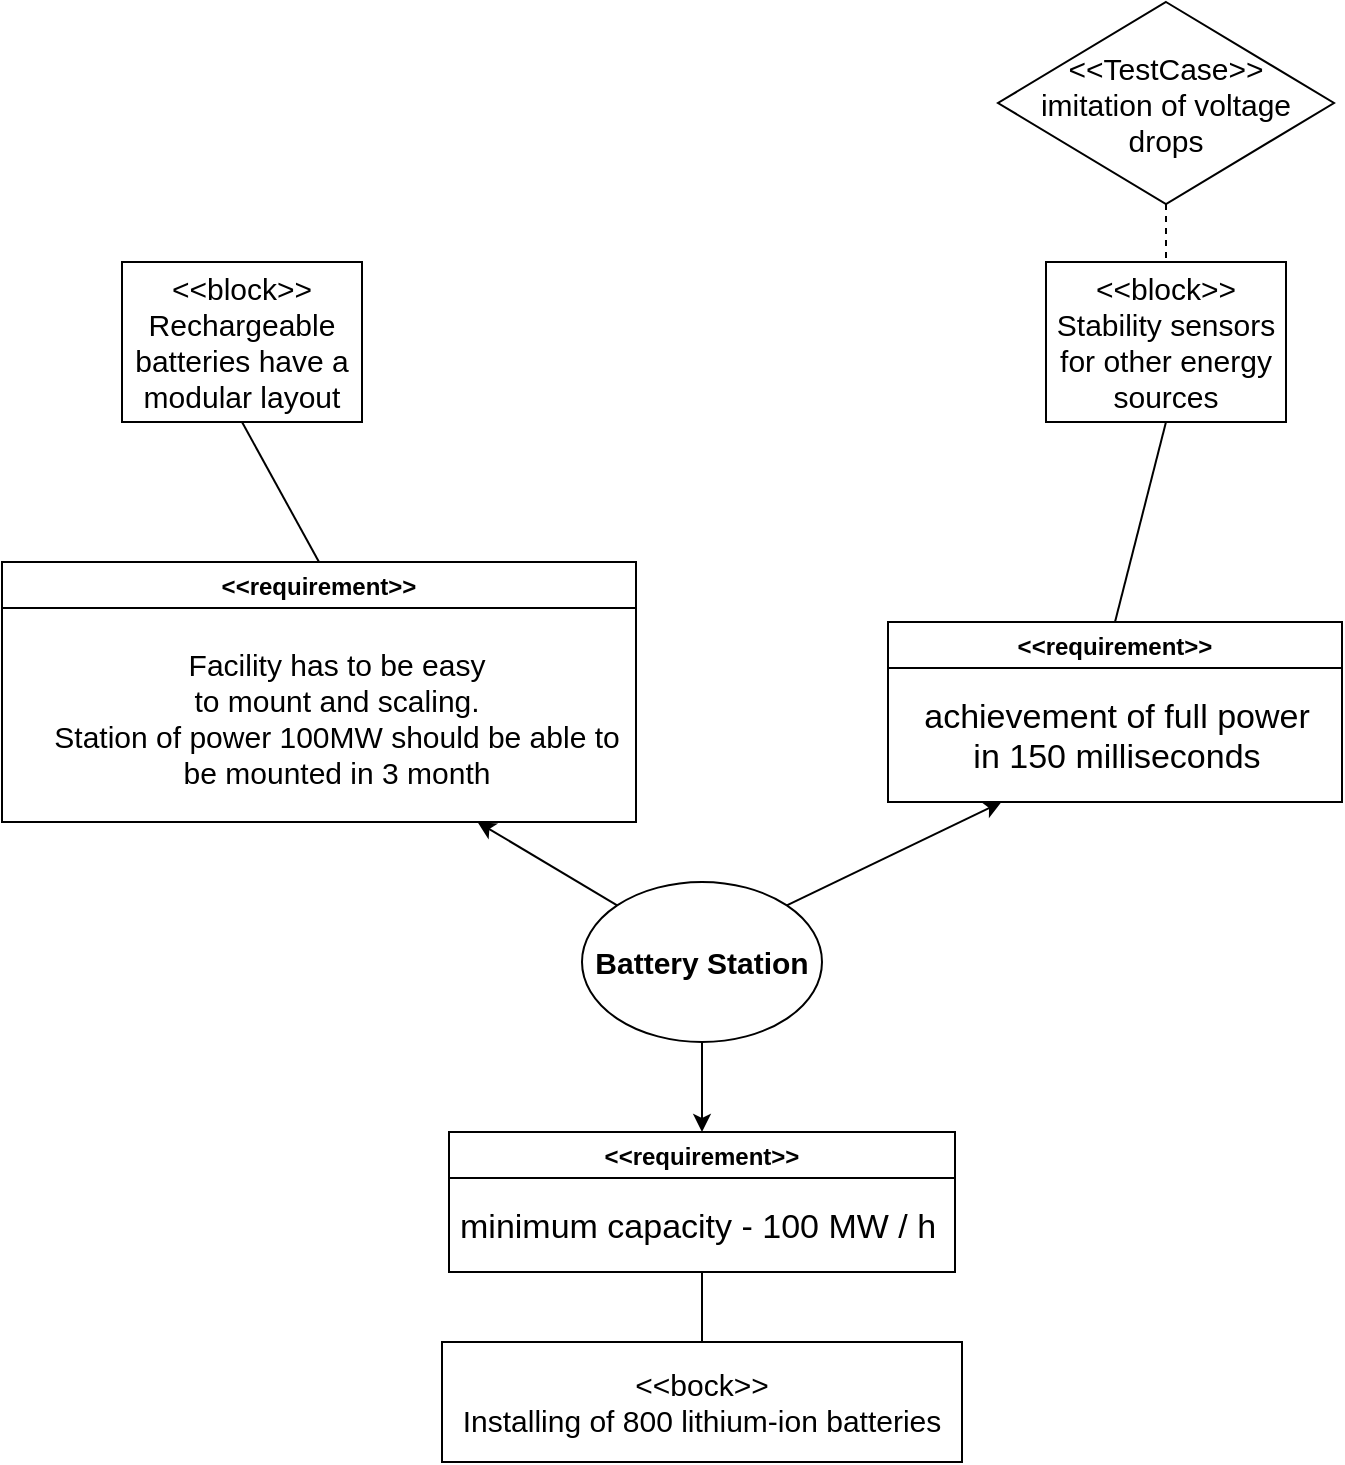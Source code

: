 <mxfile version="12.0.2" type="github" pages="1"><diagram id="AqS32I8DbwTilqCPslTe" name="Page-1"><mxGraphModel dx="1038" dy="1717" grid="1" gridSize="10" guides="1" tooltips="1" connect="1" arrows="1" fold="1" page="1" pageScale="1" pageWidth="827" pageHeight="1169" math="0" shadow="0"><root><mxCell id="0"/><mxCell id="1" parent="0"/><mxCell id="vn8-ImhU2u5Z3uZIcfwN-1" value="Battery Station" style="ellipse;whiteSpace=wrap;html=1;fontStyle=1;fontSize=15;" vertex="1" parent="1"><mxGeometry x="360" y="240" width="120" height="80" as="geometry"/></mxCell><mxCell id="vn8-ImhU2u5Z3uZIcfwN-3" value="&lt;&lt;requirement&gt;&gt;" style="swimlane;align=center;" vertex="1" parent="1"><mxGeometry x="513" y="110" width="227" height="90" as="geometry"/></mxCell><mxCell id="vn8-ImhU2u5Z3uZIcfwN-15" value="achievement of full power&lt;br style=&quot;font-size: 17px;&quot;&gt;in 150 milliseconds" style="text;html=1;resizable=0;points=[];autosize=1;align=center;verticalAlign=top;spacingTop=-4;fontSize=17;" vertex="1" parent="vn8-ImhU2u5Z3uZIcfwN-3"><mxGeometry x="28.5" y="35" width="170" height="40" as="geometry"/></mxCell><mxCell id="vn8-ImhU2u5Z3uZIcfwN-5" value="&lt;&lt;requirement&gt;&gt;" style="swimlane;" vertex="1" parent="1"><mxGeometry x="70" y="80" width="317" height="130" as="geometry"/></mxCell><mxCell id="vn8-ImhU2u5Z3uZIcfwN-16" value="Facility has to be easy&lt;br&gt;to mount and scaling.&lt;br&gt;Station of power 100MW should be able to&lt;br&gt;be mounted in 3 month" style="text;html=1;resizable=0;points=[];autosize=1;align=center;verticalAlign=top;spacingTop=-4;fontSize=15;" vertex="1" parent="vn8-ImhU2u5Z3uZIcfwN-5"><mxGeometry x="17" y="40" width="300" height="70" as="geometry"/></mxCell><mxCell id="vn8-ImhU2u5Z3uZIcfwN-6" value="&lt;&lt;requirement&gt;&gt;" style="swimlane;" vertex="1" parent="1"><mxGeometry x="293.5" y="365" width="253" height="70" as="geometry"/></mxCell><mxCell id="vn8-ImhU2u5Z3uZIcfwN-14" value="minimum capacity - 100 MW / h" style="text;html=1;resizable=0;points=[];autosize=1;align=left;verticalAlign=top;spacingTop=-4;fontSize=17;" vertex="1" parent="vn8-ImhU2u5Z3uZIcfwN-6"><mxGeometry x="3" y="35" width="250" height="20" as="geometry"/></mxCell><mxCell id="vn8-ImhU2u5Z3uZIcfwN-8" value="" style="endArrow=classic;html=1;exitX=1;exitY=0;exitDx=0;exitDy=0;entryX=0.25;entryY=1;entryDx=0;entryDy=0;" edge="1" parent="1" source="vn8-ImhU2u5Z3uZIcfwN-1" target="vn8-ImhU2u5Z3uZIcfwN-3"><mxGeometry width="50" height="50" relative="1" as="geometry"><mxPoint x="110" y="530" as="sourcePoint"/><mxPoint x="160" y="480" as="targetPoint"/></mxGeometry></mxCell><mxCell id="vn8-ImhU2u5Z3uZIcfwN-9" value="" style="endArrow=classic;html=1;exitX=0;exitY=0;exitDx=0;exitDy=0;entryX=0.75;entryY=1;entryDx=0;entryDy=0;" edge="1" parent="1" source="vn8-ImhU2u5Z3uZIcfwN-1" target="vn8-ImhU2u5Z3uZIcfwN-5"><mxGeometry width="50" height="50" relative="1" as="geometry"><mxPoint x="472.426" y="261.716" as="sourcePoint"/><mxPoint x="550" y="210" as="targetPoint"/></mxGeometry></mxCell><mxCell id="vn8-ImhU2u5Z3uZIcfwN-10" value="" style="endArrow=classic;html=1;exitX=0.5;exitY=1;exitDx=0;exitDy=0;entryX=0.5;entryY=0;entryDx=0;entryDy=0;" edge="1" parent="1" source="vn8-ImhU2u5Z3uZIcfwN-1" target="vn8-ImhU2u5Z3uZIcfwN-6"><mxGeometry width="50" height="50" relative="1" as="geometry"><mxPoint x="110" y="530" as="sourcePoint"/><mxPoint x="500" y="360" as="targetPoint"/></mxGeometry></mxCell><mxCell id="vn8-ImhU2u5Z3uZIcfwN-18" value="&amp;lt;&amp;lt;block&amp;gt;&amp;gt;&lt;br&gt;Rechargeable batteries have a modular layout" style="rounded=0;whiteSpace=wrap;html=1;fontSize=15;align=center;" vertex="1" parent="1"><mxGeometry x="130" y="-70" width="120" height="80" as="geometry"/></mxCell><mxCell id="vn8-ImhU2u5Z3uZIcfwN-19" value="" style="endArrow=none;html=1;fontSize=15;entryX=0.5;entryY=0;entryDx=0;entryDy=0;exitX=0.5;exitY=1;exitDx=0;exitDy=0;" edge="1" parent="1" source="vn8-ImhU2u5Z3uZIcfwN-18" target="vn8-ImhU2u5Z3uZIcfwN-5"><mxGeometry width="50" height="50" relative="1" as="geometry"><mxPoint x="70" y="510" as="sourcePoint"/><mxPoint x="120" y="460" as="targetPoint"/></mxGeometry></mxCell><mxCell id="vn8-ImhU2u5Z3uZIcfwN-20" value="&amp;lt;&amp;lt;block&amp;gt;&amp;gt;&lt;br&gt;Stability sensors for other energy sources" style="rounded=0;whiteSpace=wrap;html=1;fontSize=15;align=center;" vertex="1" parent="1"><mxGeometry x="592" y="-70" width="120" height="80" as="geometry"/></mxCell><mxCell id="vn8-ImhU2u5Z3uZIcfwN-22" value="" style="endArrow=none;html=1;fontSize=15;entryX=0.5;entryY=0;entryDx=0;entryDy=0;exitX=0.5;exitY=1;exitDx=0;exitDy=0;" edge="1" parent="1" source="vn8-ImhU2u5Z3uZIcfwN-20" target="vn8-ImhU2u5Z3uZIcfwN-3"><mxGeometry width="50" height="50" relative="1" as="geometry"><mxPoint x="70" y="510" as="sourcePoint"/><mxPoint x="120" y="460" as="targetPoint"/></mxGeometry></mxCell><mxCell id="vn8-ImhU2u5Z3uZIcfwN-23" value="&amp;lt;&amp;lt;TestCase&amp;gt;&amp;gt;&lt;br&gt;imitation of voltage drops" style="rhombus;whiteSpace=wrap;html=1;fontSize=15;align=center;" vertex="1" parent="1"><mxGeometry x="568" y="-200" width="168" height="101" as="geometry"/></mxCell><mxCell id="vn8-ImhU2u5Z3uZIcfwN-24" value="" style="endArrow=none;dashed=1;html=1;fontSize=15;exitX=0.5;exitY=1;exitDx=0;exitDy=0;" edge="1" parent="1" source="vn8-ImhU2u5Z3uZIcfwN-23" target="vn8-ImhU2u5Z3uZIcfwN-20"><mxGeometry width="50" height="50" relative="1" as="geometry"><mxPoint x="410" y="-30" as="sourcePoint"/><mxPoint x="490" y="30" as="targetPoint"/></mxGeometry></mxCell><mxCell id="vn8-ImhU2u5Z3uZIcfwN-25" value="&amp;lt;&amp;lt;bock&amp;gt;&amp;gt;&lt;br&gt;Installing of 800 lithium-ion batteries" style="rounded=0;whiteSpace=wrap;html=1;fontSize=15;align=center;" vertex="1" parent="1"><mxGeometry x="290" y="470" width="260" height="60" as="geometry"/></mxCell><mxCell id="vn8-ImhU2u5Z3uZIcfwN-26" value="" style="endArrow=none;html=1;fontSize=15;entryX=0.5;entryY=1;entryDx=0;entryDy=0;exitX=0.5;exitY=0;exitDx=0;exitDy=0;" edge="1" parent="1" source="vn8-ImhU2u5Z3uZIcfwN-25" target="vn8-ImhU2u5Z3uZIcfwN-6"><mxGeometry width="50" height="50" relative="1" as="geometry"><mxPoint x="400" y="480" as="sourcePoint"/><mxPoint x="450" y="430" as="targetPoint"/></mxGeometry></mxCell></root></mxGraphModel></diagram></mxfile>
